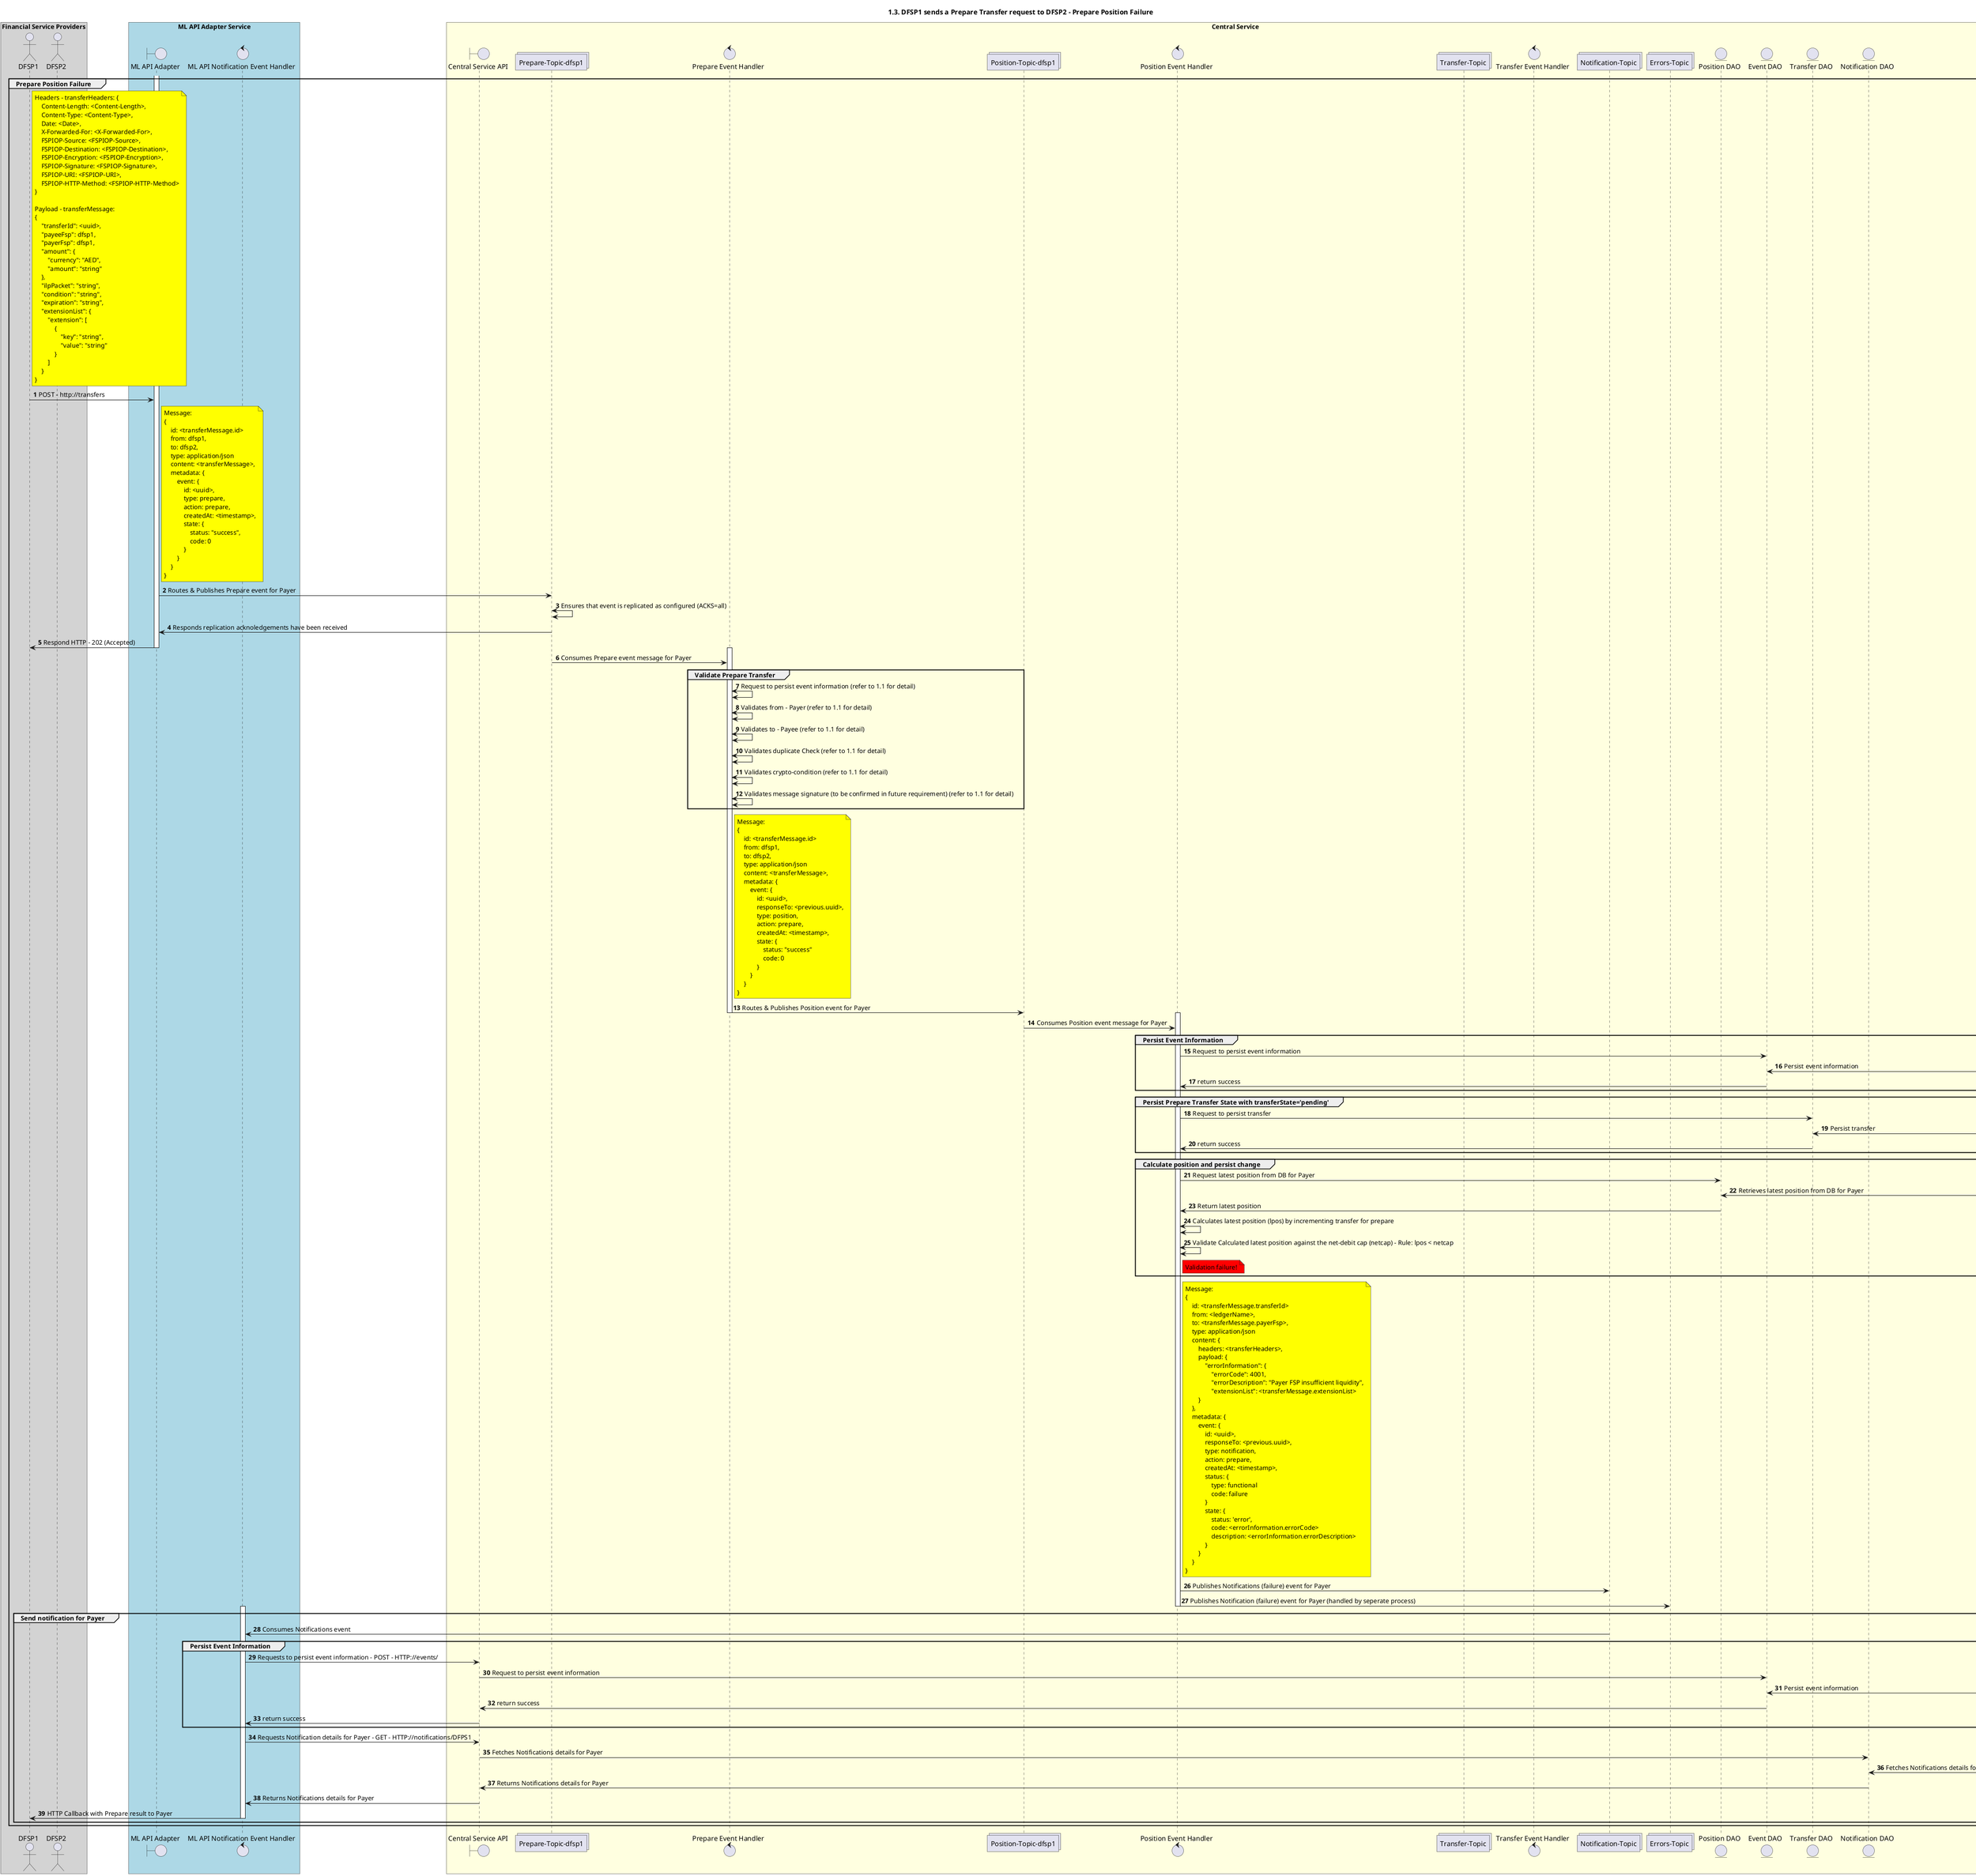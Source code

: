 @startuml
' declate title
title 1.3. DFSP1 sends a Prepare Transfer request to DFSP2 - Prepare Position Failure

autonumber

' Actor Keys:
'   boundary - APIs/Interfaces, etc
'   collections - Kafka Topics
'   control - Kafka Consumers
'   entity - Database Access Objects
'   database - Database Persistance Store

' declare actors
actor DFSP1
actor DFSP2
boundary "ML API Adapter" as MLAPI
control "ML API Notification Event Handler" as NOTIFY_HANDLER
boundary "Central Service API" as CSAPI
collections "Prepare-Topic-dfsp1" as TOPIC_PREPARE_DFSP1
control "Prepare Event Handler" as PREP_HANDLER
collections "Position-Topic-dfsp1" as TOPIC_POSITION_DFSP1
control "Position Event Handler" as POS_HANDLER
collections "Transfer-Topic" as TOPIC_TRANSFERS
control "Transfer Event Handler" as TRANS_HANDLER
collections "Notification-Topic" as TOPIC_NOTIFICATIONS
collections "Errors-Topic" as ERRORS_NOTIFICATIONS
entity "Position DAO" as POS_DAO
entity "Event DAO" as EVENT_DAO
entity "Transfer DAO" as TRANS_DAO
entity "Notification DAO" as NOTIFY_DAO
database "Central Store" as DB

box "Financial Service Providers" #LightGray
	participant DFSP1
	participant DFSP2
end box

box "ML API Adapter Service" #LightBlue
	participant MLAPI
	participant NOTIFY_HANDLER
end box

box "Central Service" #LightYellow
    participant CSAPI
	participant TOPIC_PREPARE_DFSP1
    participant PREP_HANDLER
    participant TOPIC_POSITION_DFSP1
    participant POS_HANDLER
    participant TOPIC_TRANSFERS
    participant TRANS_HANDLER
    participant TOPIC_NOTIFICATIONS
    participant ERRORS_NOTIFICATIONS
    participant POS_DAO
    participant EVENT_DAO
    participant TRANS_DAO
    participant NOTIFY_DAO
    participant DB
end box

' start flow
group Prepare Position Failure
    activate MLAPI
    note right of DFSP1 #yellow
        Headers - transferHeaders: {
            Content-Length: <Content-Length>,
            Content-Type: <Content-Type>,
            Date: <Date>,
            X-Forwarded-For: <X-Forwarded-For>,
            FSPIOP-Source: <FSPIOP-Source>,
            FSPIOP-Destination: <FSPIOP-Destination>,
            FSPIOP-Encryption: <FSPIOP-Encryption>,
            FSPIOP-Signature: <FSPIOP-Signature>,
            FSPIOP-URI: <FSPIOP-URI>,
            FSPIOP-HTTP-Method: <FSPIOP-HTTP-Method>
        }

        Payload - transferMessage:
        {
            "transferId": <uuid>,
            "payeeFsp": dfsp1,
            "payerFsp": dfsp1,
            "amount": {
                "currency": "AED",
                "amount": "string"
            },
            "ilpPacket": "string",
            "condition": "string",
            "expiration": "string",
            "extensionList": {
                "extension": [
                    {
                        "key": "string",
                        "value": "string"
                    }
                ]
            }
        }
    end note
    DFSP1 -> MLAPI: POST - http://transfers
    note right of MLAPI #yellow
        Message:
        {
            id: <transferMessage.id>
            from: dfsp1,
            to: dfsp2,
            type: application/json
            content: <transferMessage>,
            metadata: {
                event: {
                    id: <uuid>,
                    type: prepare,
                    action: prepare,
                    createdAt: <timestamp>,
                    state: {
                        status: "success",
                        code: 0
                    }
                }
            }
        }
    end note
    MLAPI -> TOPIC_PREPARE_DFSP1: Routes & Publishes Prepare event for Payer
    TOPIC_PREPARE_DFSP1 <-> TOPIC_PREPARE_DFSP1: Ensures that event is replicated as configured (ACKS=all)
    TOPIC_PREPARE_DFSP1 -> MLAPI: Responds replication acknoledgements have been received
    MLAPI -> DFSP1: Respond HTTP - 202 (Accepted)
    deactivate MLAPI

    activate PREP_HANDLER
    TOPIC_PREPARE_DFSP1 -> PREP_HANDLER: Consumes Prepare event message for Payer
    group Validate Prepare Transfer
        PREP_HANDLER <-> PREP_HANDLER: Request to persist event information (refer to 1.1 for detail)
        PREP_HANDLER <-> PREP_HANDLER: Validates from - Payer (refer to 1.1 for detail)
        PREP_HANDLER <-> PREP_HANDLER: Validates to - Payee (refer to 1.1 for detail)
        PREP_HANDLER <-> PREP_HANDLER: Validates duplicate Check (refer to 1.1 for detail)
        PREP_HANDLER <-> PREP_HANDLER: Validates crypto-condition (refer to 1.1 for detail)
        PREP_HANDLER <-> PREP_HANDLER: Validates message signature (to be confirmed in future requirement) (refer to 1.1 for detail)
    end
    note right of PREP_HANDLER #yellow
        Message:
        {
            id: <transferMessage.id>
            from: dfsp1,
            to: dfsp2,
            type: application/json
            content: <transferMessage>,
            metadata: {
                event: {
                    id: <uuid>,
                    responseTo: <previous.uuid>,
                    type: position,
                    action: prepare,
                    createdAt: <timestamp>,
                    state: {
                        status: "success"
                        code: 0
                    }
                }
            }
        }
    end note
    PREP_HANDLER -> TOPIC_POSITION_DFSP1: Routes & Publishes Position event for Payer
    deactivate PREP_HANDLER

    activate POS_HANDLER
    TOPIC_POSITION_DFSP1 -> POS_HANDLER: Consumes Position event message for Payer
    group Persist Event Information
        POS_HANDLER -> EVENT_DAO: Request to persist event information
        EVENT_DAO <-> DB: Persist event information
        EVENT_DAO -> POS_HANDLER: return success
    end

    group Persist Prepare Transfer State with transferState='pending'
        POS_HANDLER -> TRANS_DAO: Request to persist transfer
        TRANS_DAO <-> DB: Persist transfer
        TRANS_DAO -> POS_HANDLER: return success
    end

    group Calculate position and persist change
        POS_HANDLER -> POS_DAO: Request latest position from DB for Payer
        POS_DAO <-> DB: Retrieves latest position from DB for Payer
        POS_DAO -> POS_HANDLER: Return latest position

        POS_HANDLER <-> POS_HANDLER: Calculates latest position (lpos) by incrementing transfer for prepare
        POS_HANDLER <-> POS_HANDLER: Validate Calculated latest position against the net-debit cap (netcap) - Rule: lpos < netcap
        
        note right of POS_HANDLER #red: Validation failure!
    end
    ' POS_HANDLER -> EVENT_DAO: Request to persist event information
    ' EVENT_DAO <-> DB: Persist event information
    ' EVENT_DAO -> POS_HANDLER: return success
    note right of POS_HANDLER #yellow
        Message:
        {
            id: <transferMessage.transferId>
            from: <ledgerName>,
            to: <transferMessage.payerFsp>,
            type: application/json
            content: {
                headers: <transferHeaders>,
                payload: {
                    "errorInformation": {
                        "errorCode": 4001,
                        "errorDescription": "Payer FSP insufficient liquidity",
                        "extensionList": <transferMessage.extensionList>
                }
            },
            metadata: {
                event: {
                    id: <uuid>,
                    responseTo: <previous.uuid>,
                    type: notification,
                    action: prepare,
                    createdAt: <timestamp>,
                    status: {
                        type: functional
                        code: failure
                    }
                    state: {
                        status: 'error',
                        code: <errorInformation.errorCode>
                        description: <errorInformation.errorDescription>
                    }
                }
            }
        }
    end note
    POS_HANDLER -> TOPIC_NOTIFICATIONS: Publishes Notifications (failure) event for Payer
    POS_HANDLER -> ERRORS_NOTIFICATIONS: Publishes Notification (failure) event for Payer (handled by seperate process)
    deactivate POS_HANDLER

    group Send notification for Payer
        activate NOTIFY_HANDLER
        TOPIC_NOTIFICATIONS -> NOTIFY_HANDLER: Consumes Notifications event
        group Persist Event Information
            NOTIFY_HANDLER -> CSAPI: Requests to persist event information - POST - HTTP://events/
            CSAPI -> EVENT_DAO: Request to persist event information
            EVENT_DAO <-> DB: Persist event information
            EVENT_DAO -> CSAPI: return success
            CSAPI -> NOTIFY_HANDLER: return success
        end
        NOTIFY_HANDLER -> CSAPI: Requests Notification details for Payer - GET - HTTP://notifications/DFPS1
        CSAPI -> NOTIFY_DAO: Fetches Notifications details for Payer
        NOTIFY_DAO <-> DB: Fetches Notifications details for Payer
        NOTIFY_DAO -> CSAPI: Returns Notifications details for Payer
        CSAPI -> NOTIFY_HANDLER: Returns Notifications details for Payer
        NOTIFY_HANDLER -> DFSP1: HTTP Callback with Prepare result to Payer
        deactivate NOTIFY_HANDLER
    end
end
@enduml
